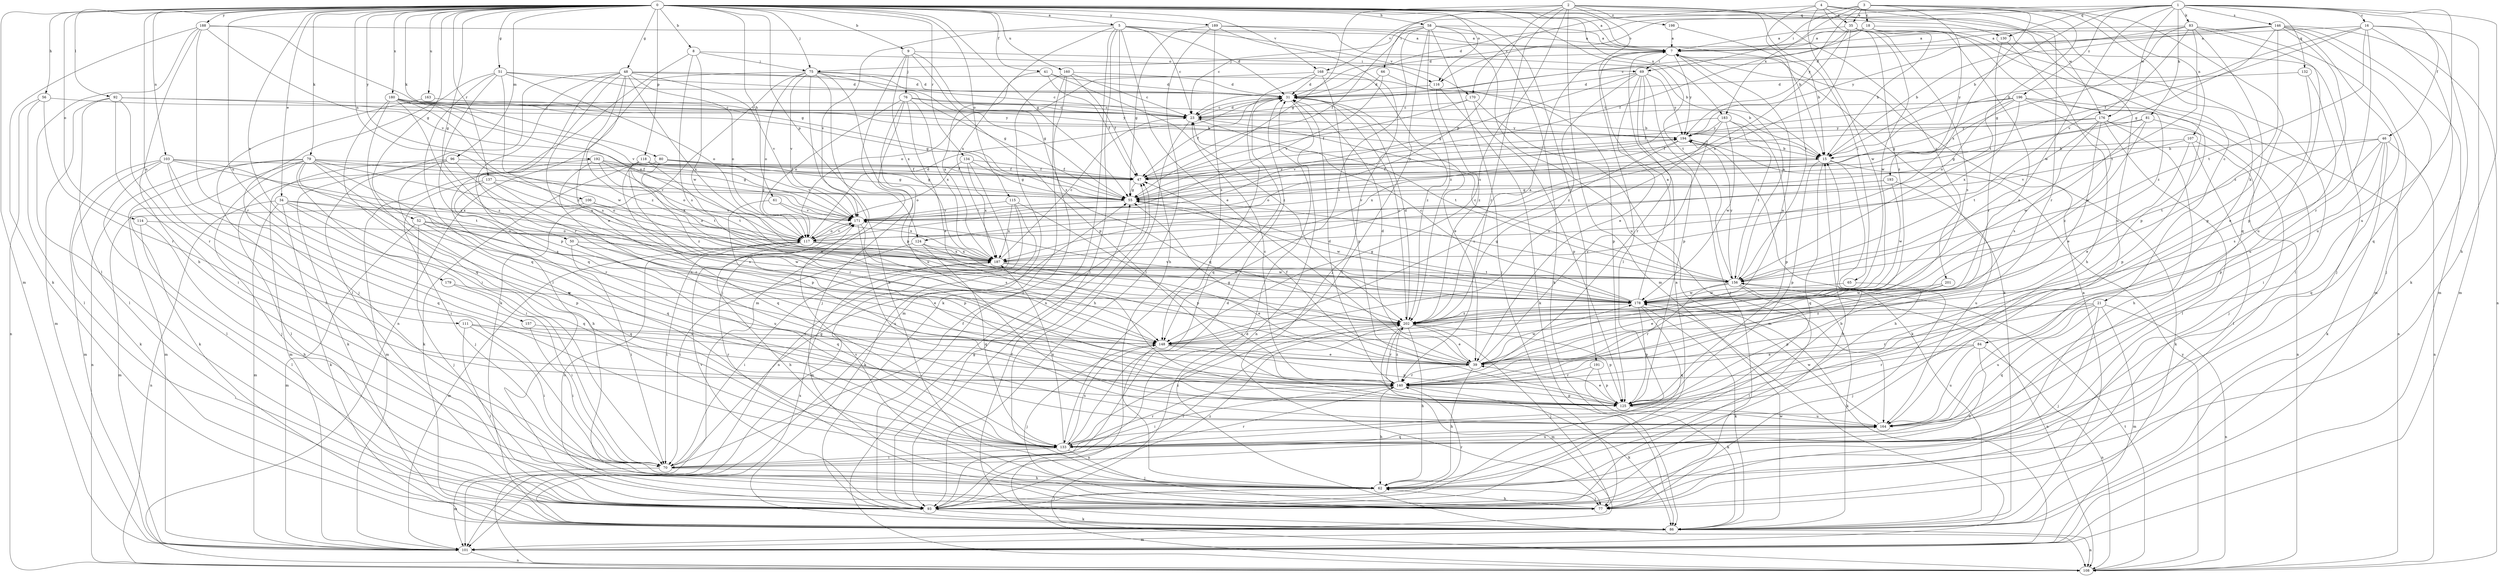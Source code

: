 strict digraph  {
0;
1;
2;
3;
4;
5;
7;
8;
9;
15;
16;
18;
21;
23;
31;
34;
35;
39;
41;
46;
47;
48;
50;
51;
52;
55;
56;
58;
61;
62;
65;
66;
69;
70;
75;
76;
77;
79;
80;
81;
83;
84;
86;
92;
93;
96;
101;
103;
106;
107;
108;
111;
114;
115;
116;
117;
118;
124;
125;
130;
132;
133;
134;
137;
140;
146;
148;
156;
157;
160;
163;
164;
168;
170;
171;
176;
178;
179;
180;
183;
187;
188;
189;
191;
192;
193;
194;
196;
198;
201;
202;
0 -> 5  [label=a];
0 -> 7  [label=a];
0 -> 8  [label=b];
0 -> 9  [label=b];
0 -> 15  [label=b];
0 -> 34  [label=e];
0 -> 41  [label=f];
0 -> 48  [label=g];
0 -> 50  [label=g];
0 -> 51  [label=g];
0 -> 52  [label=g];
0 -> 55  [label=g];
0 -> 56  [label=h];
0 -> 58  [label=h];
0 -> 61  [label=h];
0 -> 75  [label=j];
0 -> 79  [label=k];
0 -> 80  [label=k];
0 -> 92  [label=l];
0 -> 96  [label=m];
0 -> 101  [label=m];
0 -> 103  [label=n];
0 -> 106  [label=n];
0 -> 111  [label=o];
0 -> 114  [label=o];
0 -> 115  [label=o];
0 -> 116  [label=o];
0 -> 118  [label=p];
0 -> 124  [label=p];
0 -> 130  [label=q];
0 -> 134  [label=r];
0 -> 137  [label=r];
0 -> 156  [label=t];
0 -> 157  [label=u];
0 -> 160  [label=u];
0 -> 163  [label=u];
0 -> 168  [label=v];
0 -> 176  [label=w];
0 -> 179  [label=x];
0 -> 180  [label=x];
0 -> 183  [label=x];
0 -> 188  [label=y];
0 -> 189  [label=y];
0 -> 191  [label=y];
0 -> 192  [label=y];
1 -> 15  [label=b];
1 -> 16  [label=c];
1 -> 31  [label=d];
1 -> 46  [label=f];
1 -> 62  [label=h];
1 -> 81  [label=k];
1 -> 83  [label=k];
1 -> 116  [label=o];
1 -> 130  [label=q];
1 -> 132  [label=q];
1 -> 146  [label=s];
1 -> 164  [label=u];
1 -> 176  [label=w];
1 -> 178  [label=w];
1 -> 196  [label=z];
2 -> 55  [label=g];
2 -> 65  [label=i];
2 -> 66  [label=i];
2 -> 93  [label=l];
2 -> 101  [label=m];
2 -> 124  [label=p];
2 -> 140  [label=r];
2 -> 148  [label=s];
2 -> 164  [label=u];
2 -> 198  [label=z];
2 -> 201  [label=z];
3 -> 18  [label=c];
3 -> 35  [label=e];
3 -> 69  [label=i];
3 -> 107  [label=n];
3 -> 133  [label=q];
3 -> 156  [label=t];
3 -> 168  [label=v];
3 -> 183  [label=x];
3 -> 187  [label=x];
3 -> 193  [label=y];
3 -> 194  [label=y];
4 -> 21  [label=c];
4 -> 35  [label=e];
4 -> 84  [label=k];
4 -> 140  [label=r];
4 -> 156  [label=t];
4 -> 170  [label=v];
4 -> 178  [label=w];
4 -> 202  [label=z];
5 -> 7  [label=a];
5 -> 23  [label=c];
5 -> 31  [label=d];
5 -> 39  [label=e];
5 -> 62  [label=h];
5 -> 93  [label=l];
5 -> 108  [label=n];
5 -> 170  [label=v];
5 -> 171  [label=v];
5 -> 187  [label=x];
7 -> 69  [label=i];
7 -> 75  [label=j];
7 -> 86  [label=k];
7 -> 194  [label=y];
8 -> 75  [label=j];
8 -> 93  [label=l];
8 -> 116  [label=o];
8 -> 148  [label=s];
8 -> 178  [label=w];
9 -> 69  [label=i];
9 -> 76  [label=j];
9 -> 101  [label=m];
9 -> 125  [label=p];
9 -> 187  [label=x];
9 -> 202  [label=z];
15 -> 47  [label=f];
15 -> 62  [label=h];
15 -> 86  [label=k];
15 -> 117  [label=o];
15 -> 125  [label=p];
15 -> 133  [label=q];
16 -> 7  [label=a];
16 -> 15  [label=b];
16 -> 47  [label=f];
16 -> 77  [label=j];
16 -> 86  [label=k];
16 -> 101  [label=m];
16 -> 140  [label=r];
16 -> 156  [label=t];
18 -> 7  [label=a];
18 -> 15  [label=b];
18 -> 23  [label=c];
18 -> 31  [label=d];
18 -> 77  [label=j];
18 -> 93  [label=l];
18 -> 202  [label=z];
21 -> 77  [label=j];
21 -> 101  [label=m];
21 -> 108  [label=n];
21 -> 133  [label=q];
21 -> 140  [label=r];
21 -> 164  [label=u];
21 -> 202  [label=z];
23 -> 31  [label=d];
23 -> 62  [label=h];
23 -> 156  [label=t];
23 -> 194  [label=y];
31 -> 23  [label=c];
31 -> 39  [label=e];
31 -> 47  [label=f];
31 -> 108  [label=n];
31 -> 133  [label=q];
31 -> 202  [label=z];
34 -> 86  [label=k];
34 -> 101  [label=m];
34 -> 108  [label=n];
34 -> 125  [label=p];
34 -> 133  [label=q];
34 -> 148  [label=s];
34 -> 171  [label=v];
35 -> 7  [label=a];
35 -> 39  [label=e];
35 -> 47  [label=f];
35 -> 117  [label=o];
35 -> 125  [label=p];
35 -> 148  [label=s];
35 -> 178  [label=w];
35 -> 187  [label=x];
39 -> 7  [label=a];
39 -> 31  [label=d];
39 -> 47  [label=f];
39 -> 55  [label=g];
39 -> 62  [label=h];
39 -> 140  [label=r];
39 -> 178  [label=w];
39 -> 194  [label=y];
41 -> 31  [label=d];
41 -> 47  [label=f];
41 -> 187  [label=x];
41 -> 202  [label=z];
46 -> 15  [label=b];
46 -> 86  [label=k];
46 -> 108  [label=n];
46 -> 125  [label=p];
46 -> 133  [label=q];
46 -> 148  [label=s];
46 -> 156  [label=t];
47 -> 55  [label=g];
47 -> 194  [label=y];
48 -> 15  [label=b];
48 -> 31  [label=d];
48 -> 39  [label=e];
48 -> 93  [label=l];
48 -> 117  [label=o];
48 -> 133  [label=q];
48 -> 140  [label=r];
48 -> 148  [label=s];
48 -> 171  [label=v];
48 -> 187  [label=x];
48 -> 202  [label=z];
50 -> 39  [label=e];
50 -> 70  [label=i];
50 -> 133  [label=q];
50 -> 187  [label=x];
51 -> 31  [label=d];
51 -> 55  [label=g];
51 -> 77  [label=j];
51 -> 117  [label=o];
51 -> 125  [label=p];
51 -> 133  [label=q];
51 -> 202  [label=z];
52 -> 77  [label=j];
52 -> 101  [label=m];
52 -> 117  [label=o];
52 -> 133  [label=q];
52 -> 164  [label=u];
52 -> 178  [label=w];
55 -> 171  [label=v];
55 -> 178  [label=w];
55 -> 194  [label=y];
56 -> 23  [label=c];
56 -> 93  [label=l];
56 -> 108  [label=n];
56 -> 140  [label=r];
58 -> 7  [label=a];
58 -> 23  [label=c];
58 -> 47  [label=f];
58 -> 77  [label=j];
58 -> 86  [label=k];
58 -> 93  [label=l];
58 -> 148  [label=s];
58 -> 164  [label=u];
58 -> 202  [label=z];
61 -> 125  [label=p];
61 -> 171  [label=v];
61 -> 187  [label=x];
62 -> 15  [label=b];
62 -> 77  [label=j];
62 -> 93  [label=l];
62 -> 171  [label=v];
65 -> 77  [label=j];
65 -> 178  [label=w];
66 -> 31  [label=d];
66 -> 125  [label=p];
66 -> 171  [label=v];
69 -> 31  [label=d];
69 -> 39  [label=e];
69 -> 55  [label=g];
69 -> 77  [label=j];
69 -> 125  [label=p];
69 -> 140  [label=r];
69 -> 194  [label=y];
69 -> 202  [label=z];
70 -> 47  [label=f];
70 -> 55  [label=g];
70 -> 62  [label=h];
70 -> 101  [label=m];
70 -> 140  [label=r];
75 -> 23  [label=c];
75 -> 31  [label=d];
75 -> 55  [label=g];
75 -> 62  [label=h];
75 -> 77  [label=j];
75 -> 86  [label=k];
75 -> 108  [label=n];
75 -> 117  [label=o];
75 -> 125  [label=p];
75 -> 171  [label=v];
76 -> 15  [label=b];
76 -> 23  [label=c];
76 -> 39  [label=e];
76 -> 77  [label=j];
76 -> 117  [label=o];
76 -> 164  [label=u];
76 -> 187  [label=x];
77 -> 62  [label=h];
79 -> 47  [label=f];
79 -> 70  [label=i];
79 -> 77  [label=j];
79 -> 86  [label=k];
79 -> 101  [label=m];
79 -> 108  [label=n];
79 -> 140  [label=r];
79 -> 148  [label=s];
79 -> 164  [label=u];
79 -> 171  [label=v];
79 -> 187  [label=x];
80 -> 47  [label=f];
80 -> 55  [label=g];
80 -> 140  [label=r];
80 -> 156  [label=t];
80 -> 171  [label=v];
80 -> 202  [label=z];
81 -> 55  [label=g];
81 -> 125  [label=p];
81 -> 178  [label=w];
81 -> 194  [label=y];
81 -> 202  [label=z];
83 -> 7  [label=a];
83 -> 55  [label=g];
83 -> 101  [label=m];
83 -> 125  [label=p];
83 -> 156  [label=t];
83 -> 164  [label=u];
83 -> 171  [label=v];
83 -> 194  [label=y];
84 -> 39  [label=e];
84 -> 62  [label=h];
84 -> 108  [label=n];
84 -> 140  [label=r];
84 -> 164  [label=u];
86 -> 7  [label=a];
86 -> 47  [label=f];
86 -> 101  [label=m];
86 -> 108  [label=n];
86 -> 178  [label=w];
86 -> 187  [label=x];
92 -> 23  [label=c];
92 -> 70  [label=i];
92 -> 93  [label=l];
92 -> 101  [label=m];
92 -> 140  [label=r];
92 -> 194  [label=y];
93 -> 7  [label=a];
93 -> 15  [label=b];
93 -> 31  [label=d];
93 -> 55  [label=g];
93 -> 86  [label=k];
93 -> 117  [label=o];
93 -> 140  [label=r];
93 -> 171  [label=v];
93 -> 202  [label=z];
96 -> 47  [label=f];
96 -> 62  [label=h];
96 -> 86  [label=k];
96 -> 101  [label=m];
96 -> 125  [label=p];
101 -> 108  [label=n];
103 -> 47  [label=f];
103 -> 70  [label=i];
103 -> 86  [label=k];
103 -> 93  [label=l];
103 -> 101  [label=m];
103 -> 133  [label=q];
103 -> 156  [label=t];
103 -> 187  [label=x];
106 -> 101  [label=m];
106 -> 117  [label=o];
106 -> 171  [label=v];
107 -> 15  [label=b];
107 -> 39  [label=e];
107 -> 93  [label=l];
107 -> 108  [label=n];
107 -> 171  [label=v];
108 -> 31  [label=d];
108 -> 156  [label=t];
108 -> 194  [label=y];
111 -> 70  [label=i];
111 -> 93  [label=l];
111 -> 140  [label=r];
111 -> 148  [label=s];
114 -> 62  [label=h];
114 -> 93  [label=l];
114 -> 117  [label=o];
115 -> 86  [label=k];
115 -> 101  [label=m];
115 -> 125  [label=p];
115 -> 171  [label=v];
115 -> 187  [label=x];
116 -> 23  [label=c];
116 -> 86  [label=k];
116 -> 202  [label=z];
117 -> 31  [label=d];
117 -> 62  [label=h];
117 -> 70  [label=i];
117 -> 101  [label=m];
117 -> 171  [label=v];
117 -> 178  [label=w];
117 -> 187  [label=x];
118 -> 47  [label=f];
118 -> 55  [label=g];
118 -> 86  [label=k];
118 -> 101  [label=m];
118 -> 133  [label=q];
118 -> 156  [label=t];
124 -> 70  [label=i];
124 -> 133  [label=q];
124 -> 178  [label=w];
124 -> 187  [label=x];
125 -> 39  [label=e];
125 -> 164  [label=u];
130 -> 62  [label=h];
130 -> 140  [label=r];
132 -> 31  [label=d];
132 -> 39  [label=e];
132 -> 164  [label=u];
133 -> 70  [label=i];
133 -> 77  [label=j];
133 -> 140  [label=r];
133 -> 148  [label=s];
133 -> 164  [label=u];
133 -> 187  [label=x];
133 -> 202  [label=z];
134 -> 47  [label=f];
134 -> 55  [label=g];
134 -> 108  [label=n];
134 -> 117  [label=o];
134 -> 187  [label=x];
137 -> 55  [label=g];
137 -> 77  [label=j];
137 -> 117  [label=o];
137 -> 133  [label=q];
137 -> 148  [label=s];
140 -> 23  [label=c];
140 -> 31  [label=d];
140 -> 62  [label=h];
140 -> 70  [label=i];
140 -> 86  [label=k];
140 -> 125  [label=p];
140 -> 202  [label=z];
146 -> 7  [label=a];
146 -> 15  [label=b];
146 -> 31  [label=d];
146 -> 55  [label=g];
146 -> 101  [label=m];
146 -> 108  [label=n];
146 -> 125  [label=p];
146 -> 133  [label=q];
146 -> 164  [label=u];
146 -> 202  [label=z];
148 -> 39  [label=e];
148 -> 77  [label=j];
148 -> 108  [label=n];
148 -> 125  [label=p];
156 -> 7  [label=a];
156 -> 23  [label=c];
156 -> 55  [label=g];
156 -> 86  [label=k];
156 -> 93  [label=l];
156 -> 108  [label=n];
156 -> 140  [label=r];
156 -> 178  [label=w];
156 -> 194  [label=y];
157 -> 70  [label=i];
157 -> 148  [label=s];
160 -> 23  [label=c];
160 -> 31  [label=d];
160 -> 47  [label=f];
160 -> 86  [label=k];
160 -> 93  [label=l];
160 -> 101  [label=m];
163 -> 23  [label=c];
163 -> 93  [label=l];
164 -> 133  [label=q];
164 -> 178  [label=w];
168 -> 31  [label=d];
168 -> 117  [label=o];
168 -> 125  [label=p];
168 -> 133  [label=q];
168 -> 202  [label=z];
170 -> 23  [label=c];
170 -> 47  [label=f];
170 -> 101  [label=m];
170 -> 125  [label=p];
171 -> 117  [label=o];
171 -> 148  [label=s];
171 -> 164  [label=u];
176 -> 39  [label=e];
176 -> 47  [label=f];
176 -> 62  [label=h];
176 -> 77  [label=j];
176 -> 93  [label=l];
176 -> 148  [label=s];
176 -> 156  [label=t];
176 -> 194  [label=y];
178 -> 7  [label=a];
178 -> 23  [label=c];
178 -> 55  [label=g];
178 -> 86  [label=k];
178 -> 125  [label=p];
178 -> 133  [label=q];
178 -> 171  [label=v];
178 -> 202  [label=z];
179 -> 70  [label=i];
179 -> 178  [label=w];
180 -> 15  [label=b];
180 -> 23  [label=c];
180 -> 55  [label=g];
180 -> 70  [label=i];
180 -> 117  [label=o];
180 -> 133  [label=q];
180 -> 171  [label=v];
180 -> 178  [label=w];
180 -> 194  [label=y];
180 -> 202  [label=z];
183 -> 125  [label=p];
183 -> 148  [label=s];
183 -> 156  [label=t];
183 -> 171  [label=v];
183 -> 178  [label=w];
183 -> 194  [label=y];
187 -> 23  [label=c];
187 -> 39  [label=e];
187 -> 70  [label=i];
187 -> 156  [label=t];
188 -> 7  [label=a];
188 -> 55  [label=g];
188 -> 62  [label=h];
188 -> 86  [label=k];
188 -> 93  [label=l];
188 -> 140  [label=r];
188 -> 171  [label=v];
189 -> 7  [label=a];
189 -> 15  [label=b];
189 -> 55  [label=g];
189 -> 77  [label=j];
189 -> 93  [label=l];
189 -> 148  [label=s];
191 -> 86  [label=k];
191 -> 125  [label=p];
191 -> 140  [label=r];
192 -> 47  [label=f];
192 -> 55  [label=g];
192 -> 93  [label=l];
192 -> 117  [label=o];
192 -> 140  [label=r];
192 -> 187  [label=x];
193 -> 55  [label=g];
193 -> 164  [label=u];
193 -> 171  [label=v];
193 -> 178  [label=w];
194 -> 15  [label=b];
194 -> 86  [label=k];
194 -> 148  [label=s];
194 -> 187  [label=x];
196 -> 23  [label=c];
196 -> 47  [label=f];
196 -> 55  [label=g];
196 -> 70  [label=i];
196 -> 108  [label=n];
196 -> 117  [label=o];
196 -> 178  [label=w];
196 -> 187  [label=x];
198 -> 7  [label=a];
198 -> 15  [label=b];
201 -> 39  [label=e];
201 -> 125  [label=p];
201 -> 178  [label=w];
202 -> 7  [label=a];
202 -> 31  [label=d];
202 -> 39  [label=e];
202 -> 62  [label=h];
202 -> 77  [label=j];
202 -> 93  [label=l];
202 -> 101  [label=m];
202 -> 125  [label=p];
202 -> 140  [label=r];
202 -> 148  [label=s];
}
